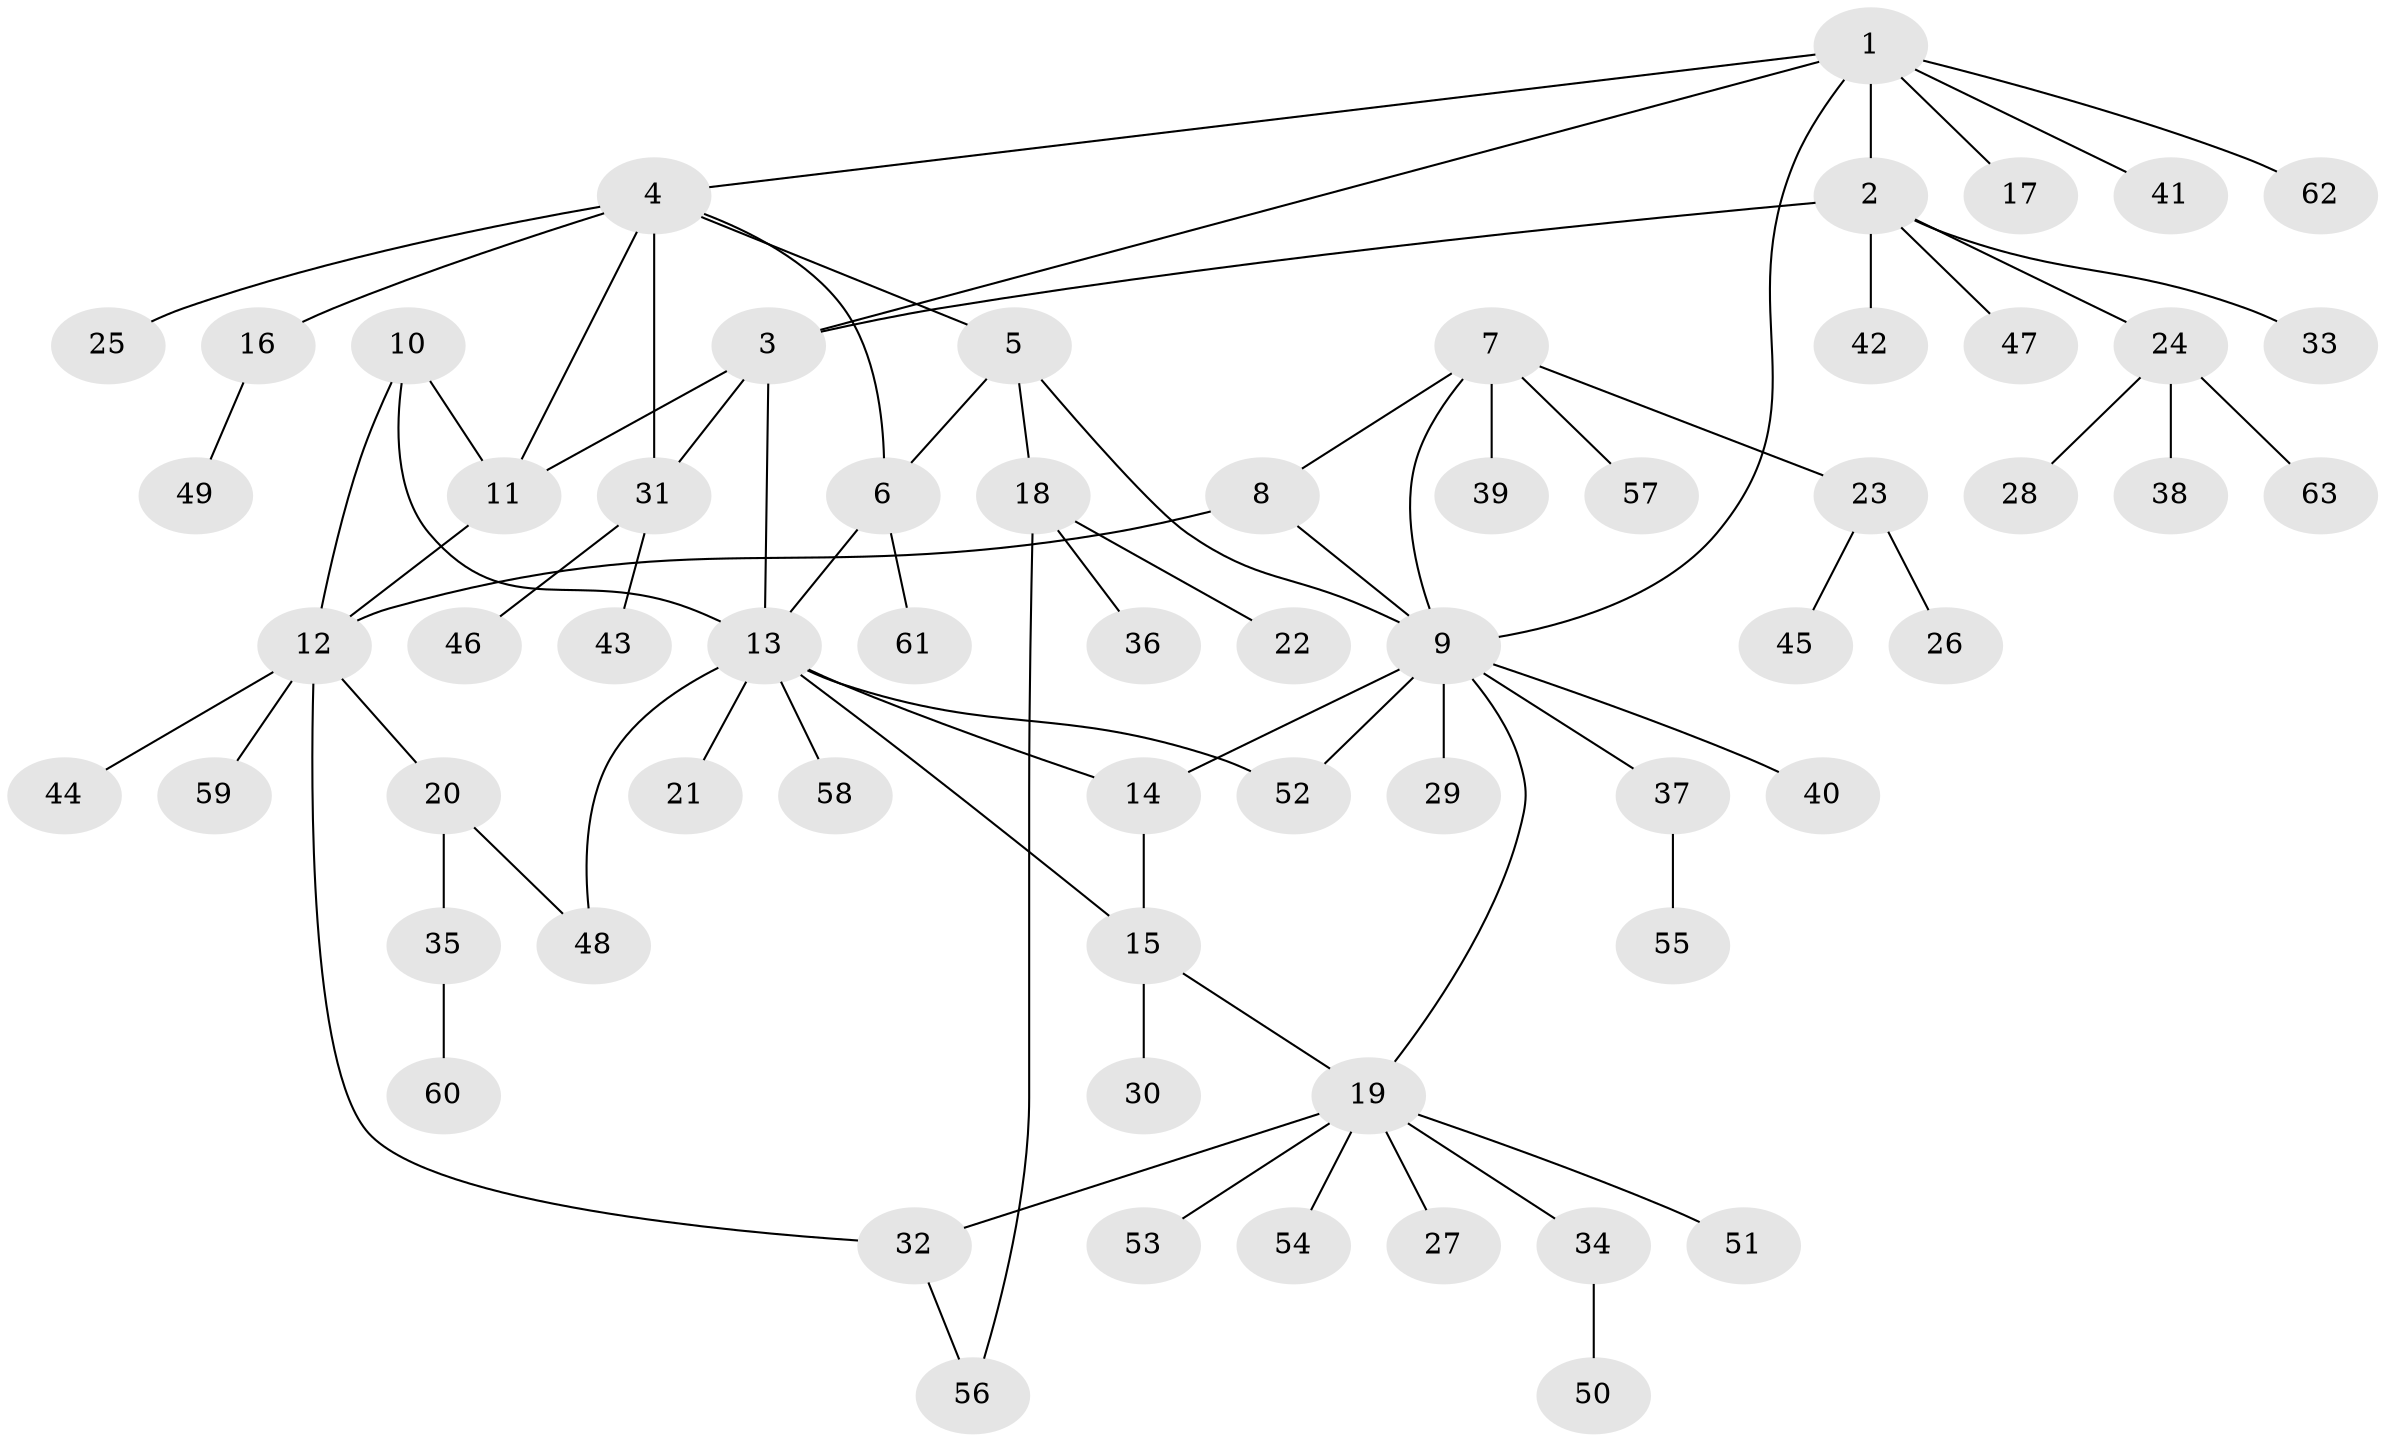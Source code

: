 // Generated by graph-tools (version 1.1) at 2025/37/03/09/25 02:37:43]
// undirected, 63 vertices, 79 edges
graph export_dot {
graph [start="1"]
  node [color=gray90,style=filled];
  1;
  2;
  3;
  4;
  5;
  6;
  7;
  8;
  9;
  10;
  11;
  12;
  13;
  14;
  15;
  16;
  17;
  18;
  19;
  20;
  21;
  22;
  23;
  24;
  25;
  26;
  27;
  28;
  29;
  30;
  31;
  32;
  33;
  34;
  35;
  36;
  37;
  38;
  39;
  40;
  41;
  42;
  43;
  44;
  45;
  46;
  47;
  48;
  49;
  50;
  51;
  52;
  53;
  54;
  55;
  56;
  57;
  58;
  59;
  60;
  61;
  62;
  63;
  1 -- 2;
  1 -- 3;
  1 -- 4;
  1 -- 9;
  1 -- 17;
  1 -- 41;
  1 -- 62;
  2 -- 3;
  2 -- 24;
  2 -- 33;
  2 -- 42;
  2 -- 47;
  3 -- 11;
  3 -- 13;
  3 -- 31;
  4 -- 5;
  4 -- 6;
  4 -- 11;
  4 -- 16;
  4 -- 25;
  4 -- 31;
  5 -- 6;
  5 -- 9;
  5 -- 18;
  6 -- 13;
  6 -- 61;
  7 -- 8;
  7 -- 9;
  7 -- 23;
  7 -- 39;
  7 -- 57;
  8 -- 9;
  8 -- 12;
  9 -- 14;
  9 -- 19;
  9 -- 29;
  9 -- 37;
  9 -- 40;
  9 -- 52;
  10 -- 11;
  10 -- 12;
  10 -- 13;
  11 -- 12;
  12 -- 20;
  12 -- 32;
  12 -- 44;
  12 -- 59;
  13 -- 14;
  13 -- 15;
  13 -- 21;
  13 -- 48;
  13 -- 52;
  13 -- 58;
  14 -- 15;
  15 -- 19;
  15 -- 30;
  16 -- 49;
  18 -- 22;
  18 -- 36;
  18 -- 56;
  19 -- 27;
  19 -- 32;
  19 -- 34;
  19 -- 51;
  19 -- 53;
  19 -- 54;
  20 -- 35;
  20 -- 48;
  23 -- 26;
  23 -- 45;
  24 -- 28;
  24 -- 38;
  24 -- 63;
  31 -- 43;
  31 -- 46;
  32 -- 56;
  34 -- 50;
  35 -- 60;
  37 -- 55;
}
